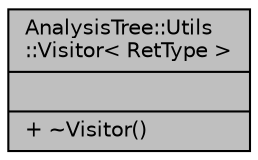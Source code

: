 digraph "AnalysisTree::Utils::Visitor&lt; RetType &gt;"
{
  edge [fontname="Helvetica",fontsize="10",labelfontname="Helvetica",labelfontsize="10"];
  node [fontname="Helvetica",fontsize="10",shape=record];
  Node1 [label="{AnalysisTree::Utils\l::Visitor\< RetType \>\n||+ ~Visitor()\l}",height=0.2,width=0.4,color="black", fillcolor="grey75", style="filled", fontcolor="black"];
}
